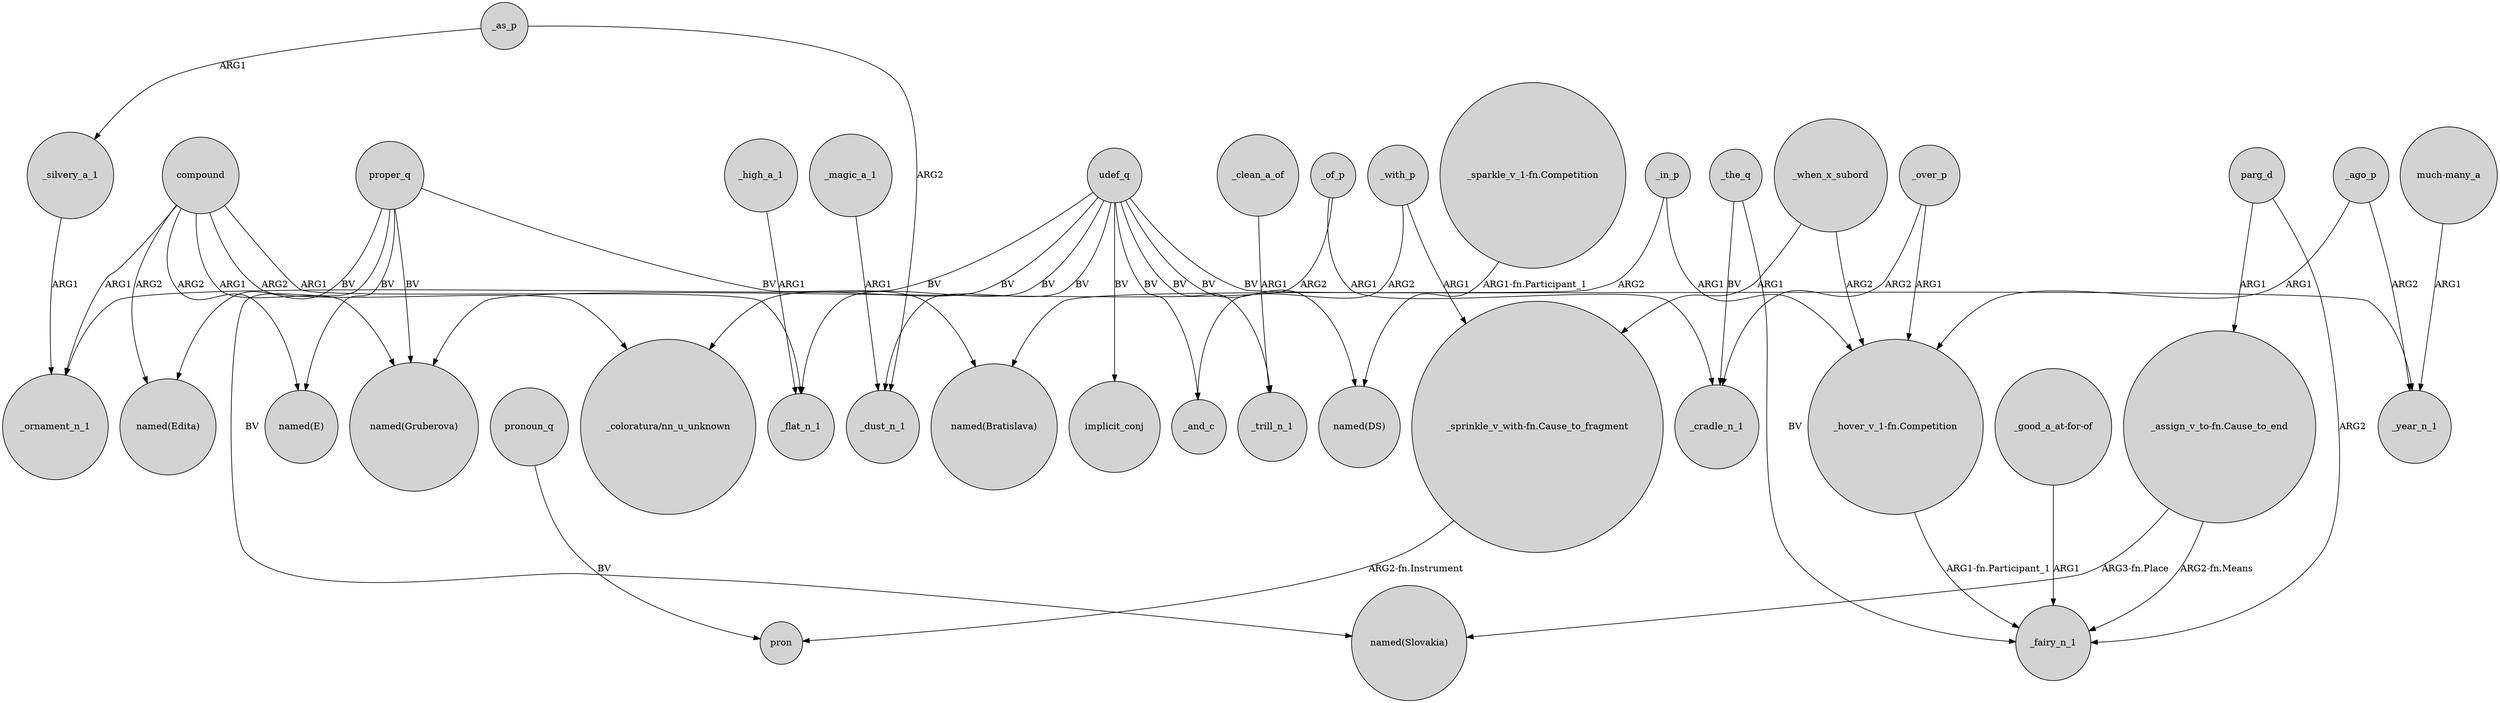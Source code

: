 digraph {
	node [shape=circle style=filled]
	_of_p -> "named(Gruberova)" [label=ARG2]
	_in_p -> "named(Bratislava)" [label=ARG2]
	_silvery_a_1 -> _ornament_n_1 [label=ARG1]
	compound -> _ornament_n_1 [label=ARG1]
	parg_d -> _fairy_n_1 [label=ARG2]
	_when_x_subord -> "_hover_v_1-fn.Competition" [label=ARG2]
	_the_q -> _fairy_n_1 [label=BV]
	_the_q -> _cradle_n_1 [label=BV]
	_with_p -> "_sprinkle_v_with-fn.Cause_to_fragment" [label=ARG1]
	"_assign_v_to-fn.Cause_to_end" -> "named(Slovakia)" [label="ARG3-fn.Place"]
	proper_q -> "named(Gruberova)" [label=BV]
	compound -> "named(Edita)" [label=ARG2]
	udef_q -> _dust_n_1 [label=BV]
	proper_q -> "named(Edita)" [label=BV]
	proper_q -> "named(Bratislava)" [label=BV]
	_as_p -> _dust_n_1 [label=ARG2]
	udef_q -> "named(DS)" [label=BV]
	"_sparkle_v_1-fn.Competition" -> "named(DS)" [label="ARG1-fn.Participant_1"]
	udef_q -> _and_c [label=BV]
	parg_d -> "_assign_v_to-fn.Cause_to_end" [label=ARG1]
	pronoun_q -> pron [label=BV]
	proper_q -> "named(E)" [label=BV]
	_clean_a_of -> _trill_n_1 [label=ARG1]
	_magic_a_1 -> _dust_n_1 [label=ARG1]
	compound -> "_coloratura/nn_u_unknown" [label=ARG2]
	"_sprinkle_v_with-fn.Cause_to_fragment" -> pron [label="ARG2-fn.Instrument"]
	_in_p -> "_hover_v_1-fn.Competition" [label=ARG1]
	_with_p -> _and_c [label=ARG2]
	compound -> "named(Gruberova)" [label=ARG1]
	"much-many_a" -> _year_n_1 [label=ARG1]
	_high_a_1 -> _flat_n_1 [label=ARG1]
	_ago_p -> "_hover_v_1-fn.Competition" [label=ARG1]
	"_assign_v_to-fn.Cause_to_end" -> _fairy_n_1 [label="ARG2-fn.Means"]
	_as_p -> _silvery_a_1 [label=ARG1]
	_over_p -> _cradle_n_1 [label=ARG2]
	udef_q -> _ornament_n_1 [label=BV]
	"_hover_v_1-fn.Competition" -> _fairy_n_1 [label="ARG1-fn.Participant_1"]
	_over_p -> "_hover_v_1-fn.Competition" [label=ARG1]
	udef_q -> "_coloratura/nn_u_unknown" [label=BV]
	compound -> "named(E)" [label=ARG2]
	_ago_p -> _year_n_1 [label=ARG2]
	udef_q -> _year_n_1 [label=BV]
	proper_q -> "named(Slovakia)" [label=BV]
	_when_x_subord -> "_sprinkle_v_with-fn.Cause_to_fragment" [label=ARG1]
	_of_p -> _cradle_n_1 [label=ARG1]
	udef_q -> implicit_conj [label=BV]
	udef_q -> _trill_n_1 [label=BV]
	"_good_a_at-for-of" -> _fairy_n_1 [label=ARG1]
	compound -> _flat_n_1 [label=ARG1]
	udef_q -> _flat_n_1 [label=BV]
}
